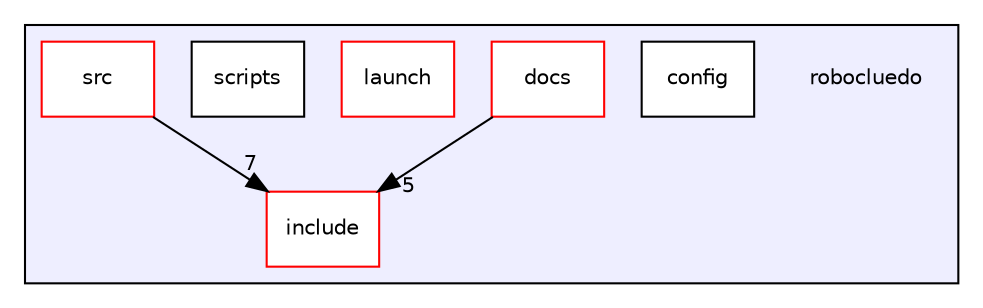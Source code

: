 digraph "C:/Users/Canfresco/Desktop/UNI/EXPERIMENTAL ROBOTICS LABORATORY/Assignment 1/ExperimentalRoboticsLab-Assignment-1/robocluedo" {
  compound=true
  node [ fontsize="10", fontname="Helvetica"];
  edge [ labelfontsize="10", labelfontname="Helvetica"];
  subgraph clusterdir_ec26e8507ab2869084237022eb595cc7 {
    graph [ bgcolor="#eeeeff", pencolor="black", label="" URL="dir_ec26e8507ab2869084237022eb595cc7.html"];
    dir_ec26e8507ab2869084237022eb595cc7 [shape=plaintext label="robocluedo"];
  dir_40f87a425195e3c0c0f8ad4dec964181 [shape=box label="config" fillcolor="white" style="filled" URL="dir_40f87a425195e3c0c0f8ad4dec964181.html"];
  dir_de323672ed973e86de5e52a85df0cc0b [shape=box label="docs" fillcolor="white" style="filled" color="red" URL="dir_de323672ed973e86de5e52a85df0cc0b.html"];
  dir_ec261d9df9f363fa2ac4f7b3d53e2eff [shape=box label="include" fillcolor="white" style="filled" color="red" URL="dir_ec261d9df9f363fa2ac4f7b3d53e2eff.html"];
  dir_cabb2154d4ed6a703a149925c5ad3673 [shape=box label="launch" fillcolor="white" style="filled" color="red" URL="dir_cabb2154d4ed6a703a149925c5ad3673.html"];
  dir_346ca385d56ecd0cac4d4d19b2f29141 [shape=box label="scripts" fillcolor="white" style="filled" URL="dir_346ca385d56ecd0cac4d4d19b2f29141.html"];
  dir_4ac2bbdaf5848812856158bd323f30d5 [shape=box label="src" fillcolor="white" style="filled" color="red" URL="dir_4ac2bbdaf5848812856158bd323f30d5.html"];
  }
  dir_de323672ed973e86de5e52a85df0cc0b->dir_ec261d9df9f363fa2ac4f7b3d53e2eff [headlabel="5", labeldistance=1.5 headhref="dir_000003_000005.html"];
  dir_4ac2bbdaf5848812856158bd323f30d5->dir_ec261d9df9f363fa2ac4f7b3d53e2eff [headlabel="7", labeldistance=1.5 headhref="dir_000010_000005.html"];
}
